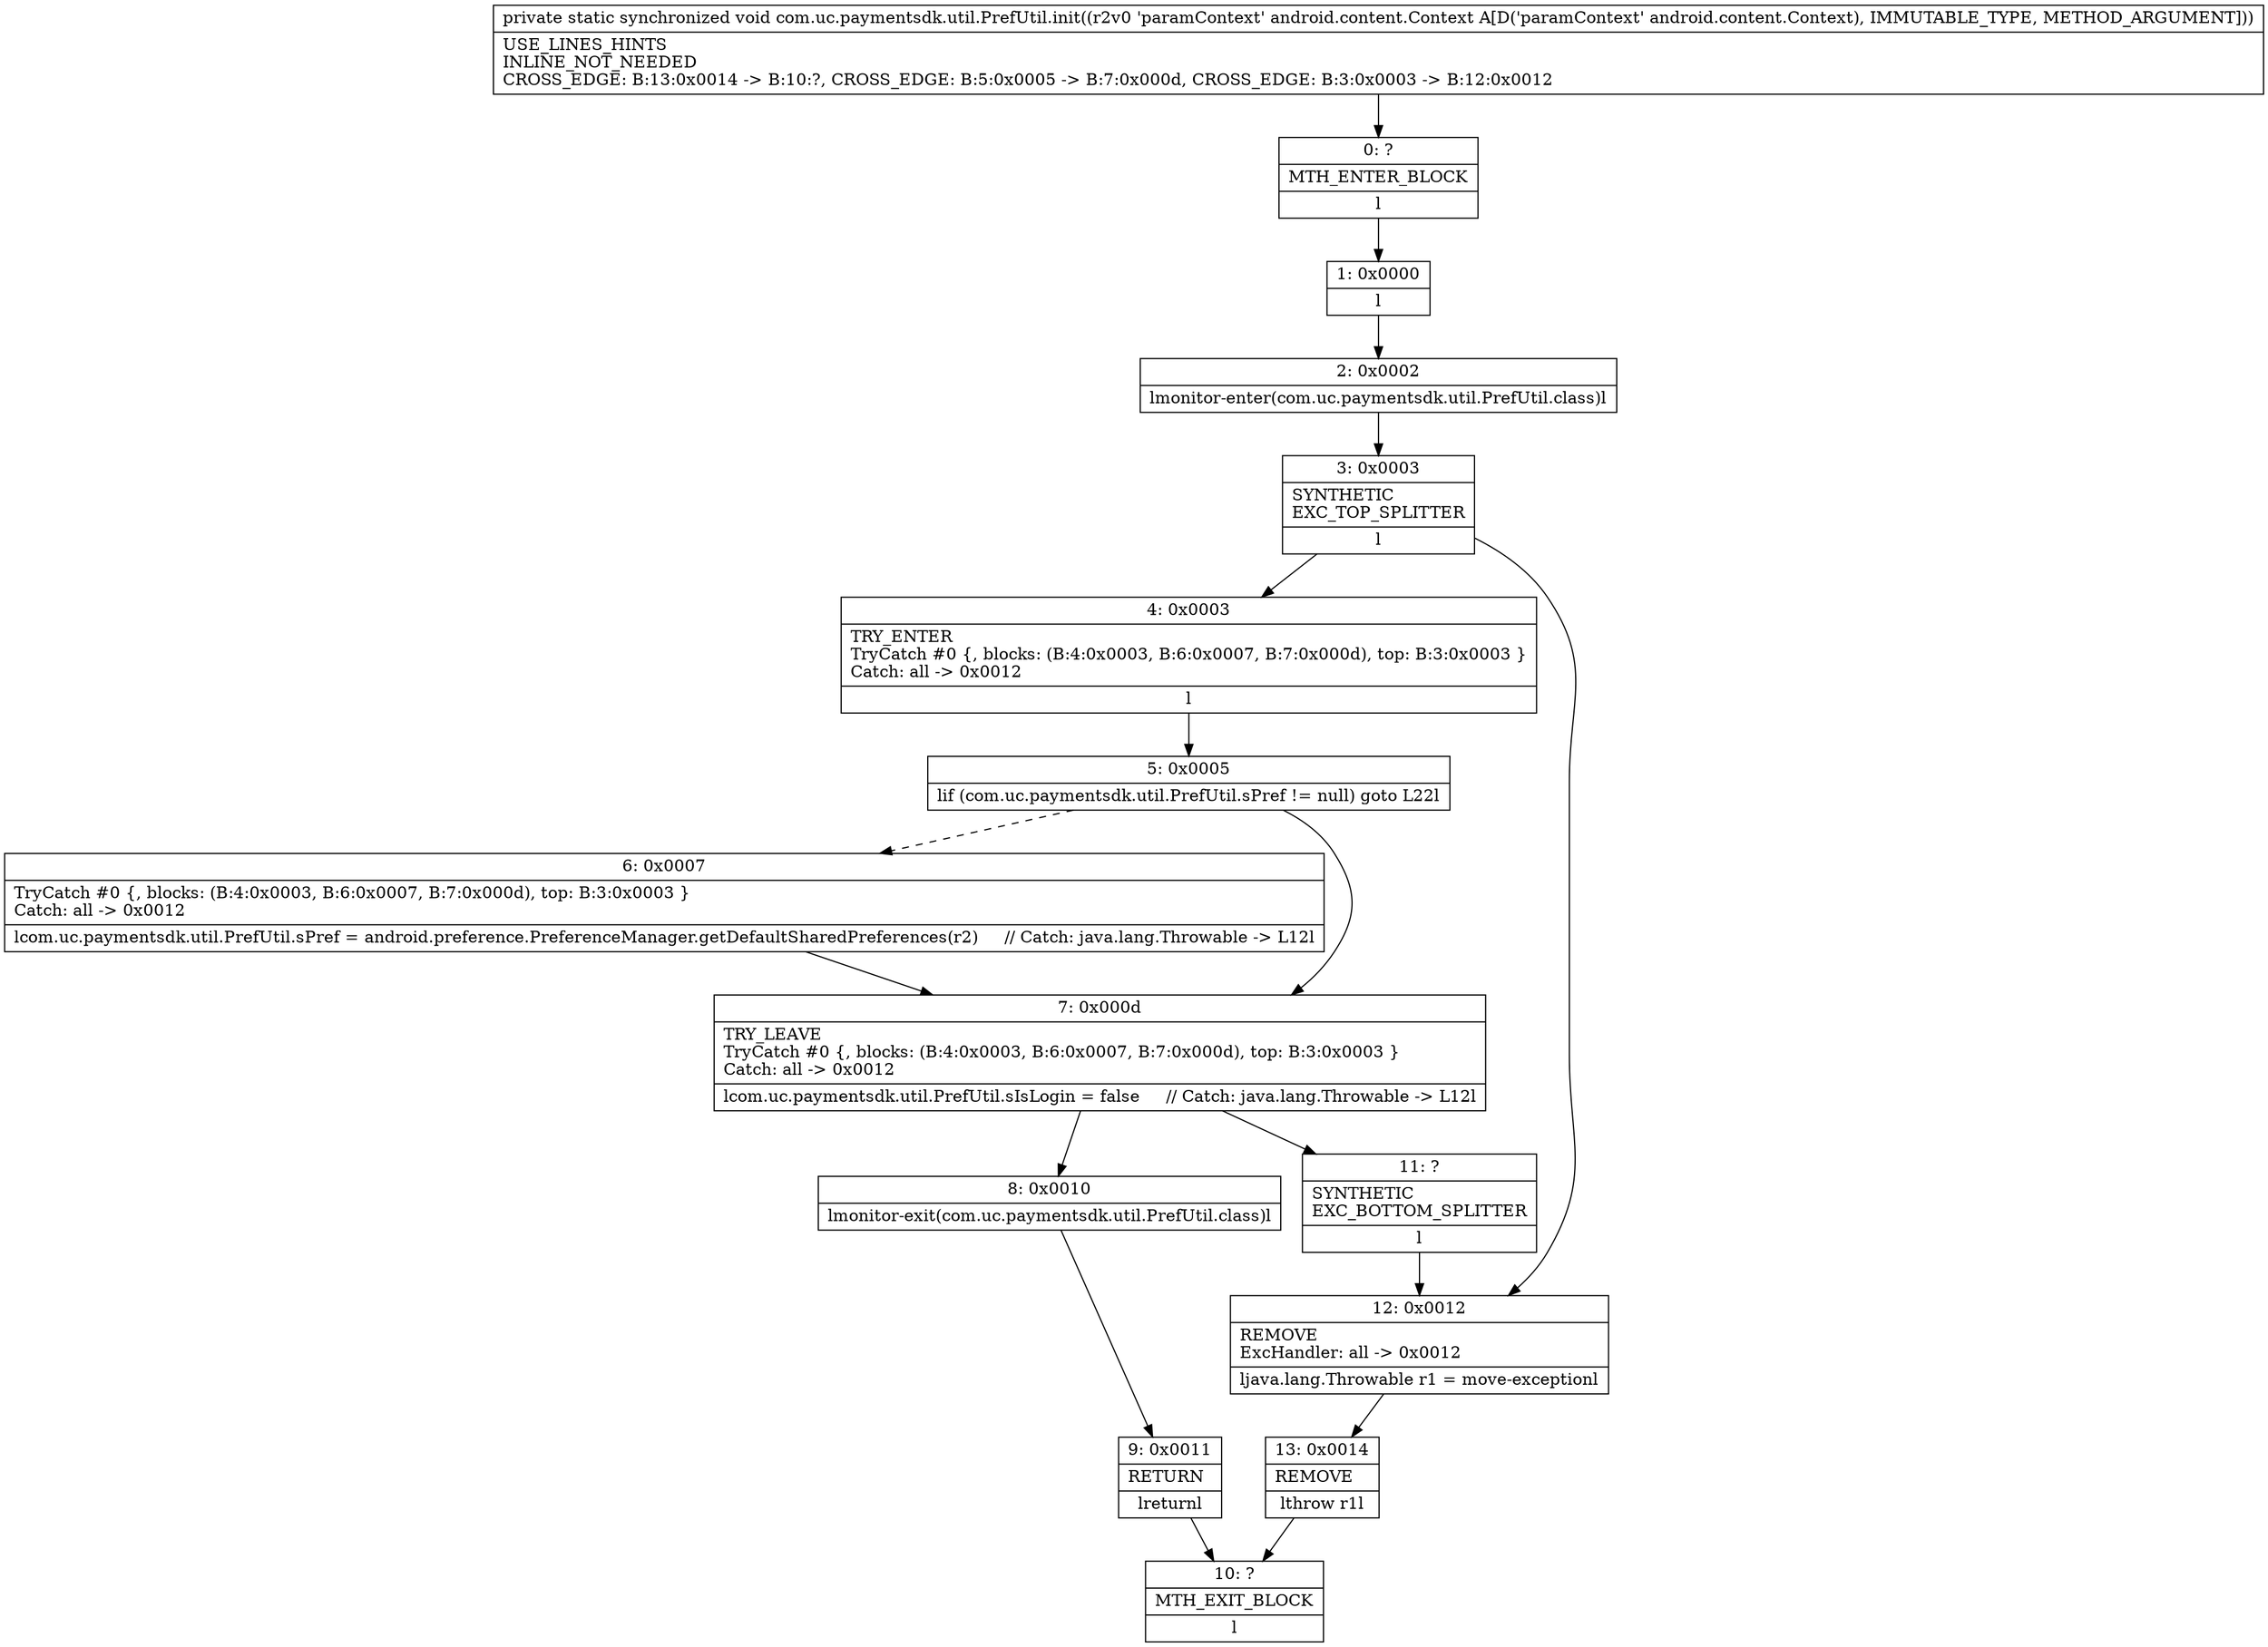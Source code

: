 digraph "CFG forcom.uc.paymentsdk.util.PrefUtil.init(Landroid\/content\/Context;)V" {
Node_0 [shape=record,label="{0\:\ ?|MTH_ENTER_BLOCK\l|l}"];
Node_1 [shape=record,label="{1\:\ 0x0000|l}"];
Node_2 [shape=record,label="{2\:\ 0x0002|lmonitor\-enter(com.uc.paymentsdk.util.PrefUtil.class)l}"];
Node_3 [shape=record,label="{3\:\ 0x0003|SYNTHETIC\lEXC_TOP_SPLITTER\l|l}"];
Node_4 [shape=record,label="{4\:\ 0x0003|TRY_ENTER\lTryCatch #0 \{, blocks: (B:4:0x0003, B:6:0x0007, B:7:0x000d), top: B:3:0x0003 \}\lCatch: all \-\> 0x0012\l|l}"];
Node_5 [shape=record,label="{5\:\ 0x0005|lif (com.uc.paymentsdk.util.PrefUtil.sPref != null) goto L22l}"];
Node_6 [shape=record,label="{6\:\ 0x0007|TryCatch #0 \{, blocks: (B:4:0x0003, B:6:0x0007, B:7:0x000d), top: B:3:0x0003 \}\lCatch: all \-\> 0x0012\l|lcom.uc.paymentsdk.util.PrefUtil.sPref = android.preference.PreferenceManager.getDefaultSharedPreferences(r2)     \/\/ Catch: java.lang.Throwable \-\> L12l}"];
Node_7 [shape=record,label="{7\:\ 0x000d|TRY_LEAVE\lTryCatch #0 \{, blocks: (B:4:0x0003, B:6:0x0007, B:7:0x000d), top: B:3:0x0003 \}\lCatch: all \-\> 0x0012\l|lcom.uc.paymentsdk.util.PrefUtil.sIsLogin = false     \/\/ Catch: java.lang.Throwable \-\> L12l}"];
Node_8 [shape=record,label="{8\:\ 0x0010|lmonitor\-exit(com.uc.paymentsdk.util.PrefUtil.class)l}"];
Node_9 [shape=record,label="{9\:\ 0x0011|RETURN\l|lreturnl}"];
Node_10 [shape=record,label="{10\:\ ?|MTH_EXIT_BLOCK\l|l}"];
Node_11 [shape=record,label="{11\:\ ?|SYNTHETIC\lEXC_BOTTOM_SPLITTER\l|l}"];
Node_12 [shape=record,label="{12\:\ 0x0012|REMOVE\lExcHandler: all \-\> 0x0012\l|ljava.lang.Throwable r1 = move\-exceptionl}"];
Node_13 [shape=record,label="{13\:\ 0x0014|REMOVE\l|lthrow r1l}"];
MethodNode[shape=record,label="{private static synchronized void com.uc.paymentsdk.util.PrefUtil.init((r2v0 'paramContext' android.content.Context A[D('paramContext' android.content.Context), IMMUTABLE_TYPE, METHOD_ARGUMENT]))  | USE_LINES_HINTS\lINLINE_NOT_NEEDED\lCROSS_EDGE: B:13:0x0014 \-\> B:10:?, CROSS_EDGE: B:5:0x0005 \-\> B:7:0x000d, CROSS_EDGE: B:3:0x0003 \-\> B:12:0x0012\l}"];
MethodNode -> Node_0;
Node_0 -> Node_1;
Node_1 -> Node_2;
Node_2 -> Node_3;
Node_3 -> Node_4;
Node_3 -> Node_12;
Node_4 -> Node_5;
Node_5 -> Node_6[style=dashed];
Node_5 -> Node_7;
Node_6 -> Node_7;
Node_7 -> Node_8;
Node_7 -> Node_11;
Node_8 -> Node_9;
Node_9 -> Node_10;
Node_11 -> Node_12;
Node_12 -> Node_13;
Node_13 -> Node_10;
}

